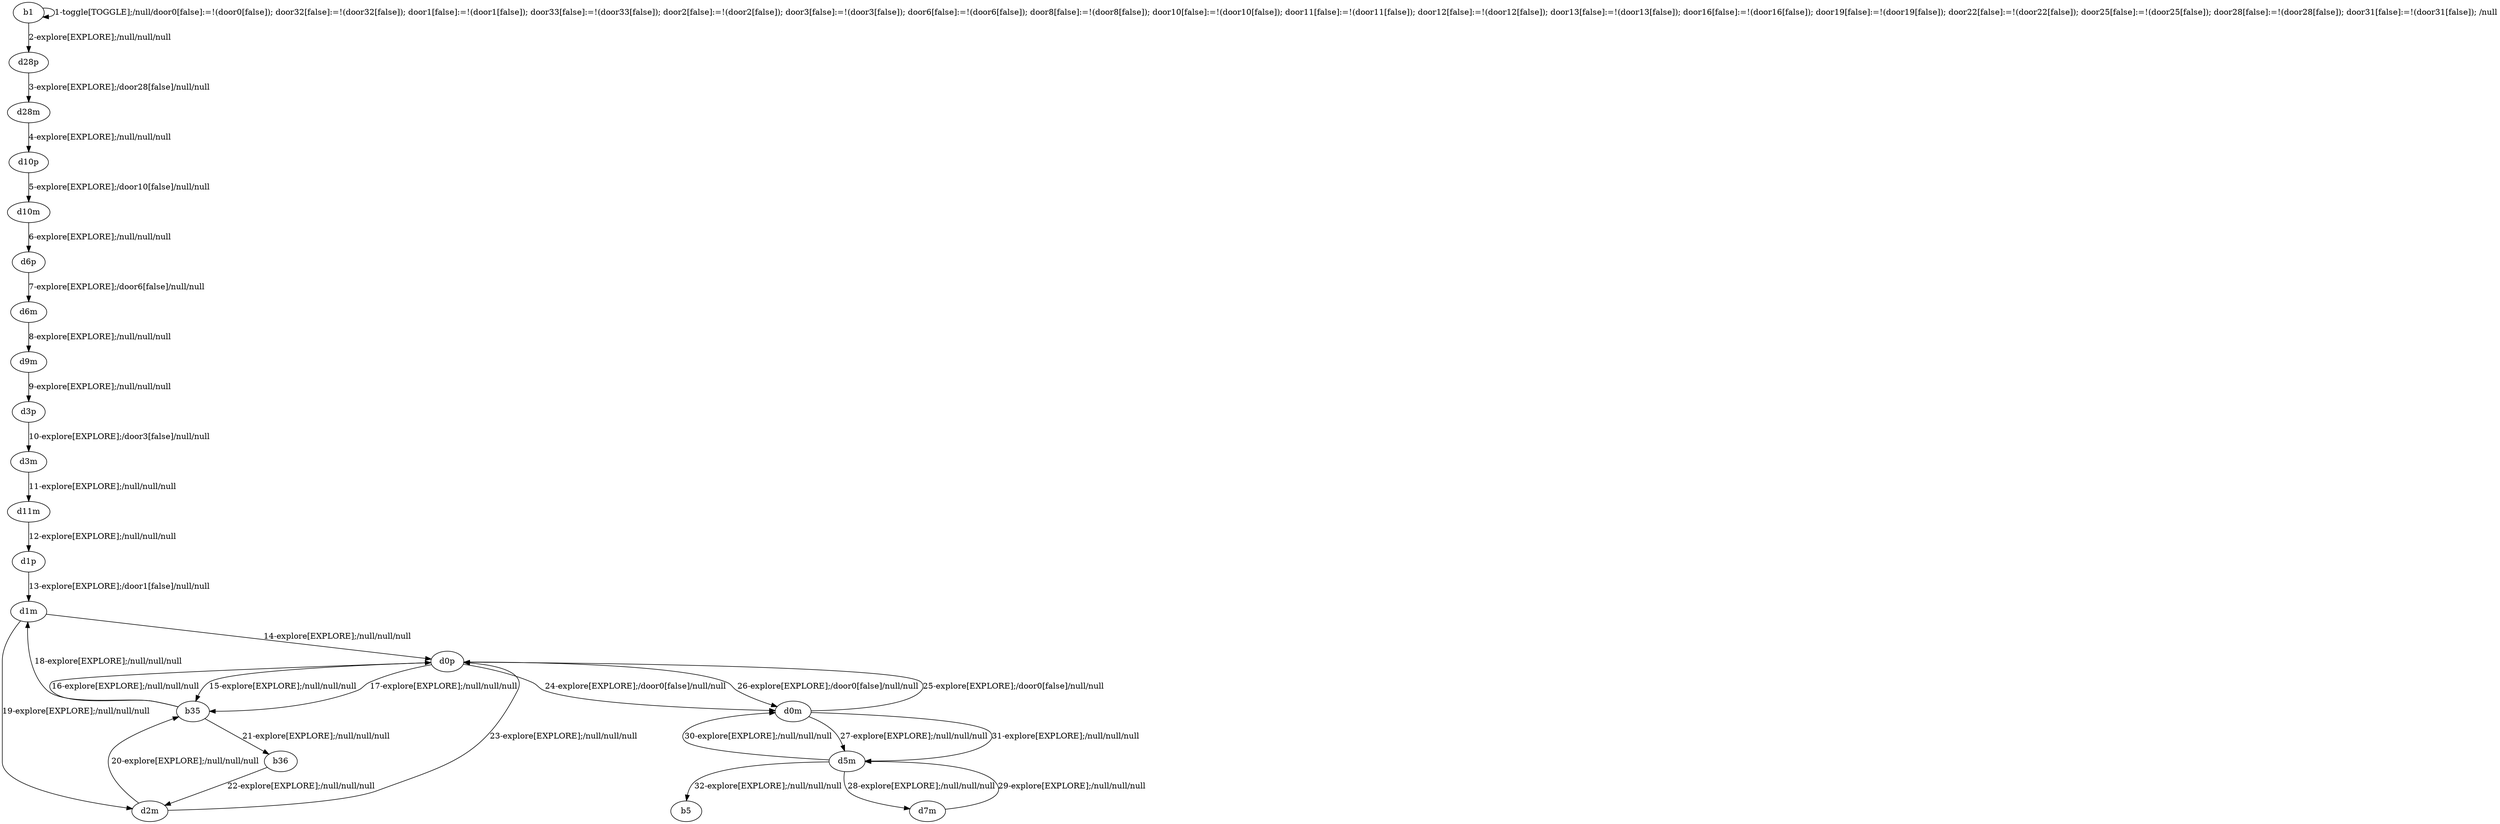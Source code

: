 # Total number of goals covered by this test: 1
# d5m --> b5

digraph g {
"b1" -> "b1" [label = "1-toggle[TOGGLE];/null/door0[false]:=!(door0[false]); door32[false]:=!(door32[false]); door1[false]:=!(door1[false]); door33[false]:=!(door33[false]); door2[false]:=!(door2[false]); door3[false]:=!(door3[false]); door6[false]:=!(door6[false]); door8[false]:=!(door8[false]); door10[false]:=!(door10[false]); door11[false]:=!(door11[false]); door12[false]:=!(door12[false]); door13[false]:=!(door13[false]); door16[false]:=!(door16[false]); door19[false]:=!(door19[false]); door22[false]:=!(door22[false]); door25[false]:=!(door25[false]); door28[false]:=!(door28[false]); door31[false]:=!(door31[false]); /null"];
"b1" -> "d28p" [label = "2-explore[EXPLORE];/null/null/null"];
"d28p" -> "d28m" [label = "3-explore[EXPLORE];/door28[false]/null/null"];
"d28m" -> "d10p" [label = "4-explore[EXPLORE];/null/null/null"];
"d10p" -> "d10m" [label = "5-explore[EXPLORE];/door10[false]/null/null"];
"d10m" -> "d6p" [label = "6-explore[EXPLORE];/null/null/null"];
"d6p" -> "d6m" [label = "7-explore[EXPLORE];/door6[false]/null/null"];
"d6m" -> "d9m" [label = "8-explore[EXPLORE];/null/null/null"];
"d9m" -> "d3p" [label = "9-explore[EXPLORE];/null/null/null"];
"d3p" -> "d3m" [label = "10-explore[EXPLORE];/door3[false]/null/null"];
"d3m" -> "d11m" [label = "11-explore[EXPLORE];/null/null/null"];
"d11m" -> "d1p" [label = "12-explore[EXPLORE];/null/null/null"];
"d1p" -> "d1m" [label = "13-explore[EXPLORE];/door1[false]/null/null"];
"d1m" -> "d0p" [label = "14-explore[EXPLORE];/null/null/null"];
"d0p" -> "b35" [label = "15-explore[EXPLORE];/null/null/null"];
"b35" -> "d0p" [label = "16-explore[EXPLORE];/null/null/null"];
"d0p" -> "b35" [label = "17-explore[EXPLORE];/null/null/null"];
"b35" -> "d1m" [label = "18-explore[EXPLORE];/null/null/null"];
"d1m" -> "d2m" [label = "19-explore[EXPLORE];/null/null/null"];
"d2m" -> "b35" [label = "20-explore[EXPLORE];/null/null/null"];
"b35" -> "b36" [label = "21-explore[EXPLORE];/null/null/null"];
"b36" -> "d2m" [label = "22-explore[EXPLORE];/null/null/null"];
"d2m" -> "d0p" [label = "23-explore[EXPLORE];/null/null/null"];
"d0p" -> "d0m" [label = "24-explore[EXPLORE];/door0[false]/null/null"];
"d0m" -> "d0p" [label = "25-explore[EXPLORE];/door0[false]/null/null"];
"d0p" -> "d0m" [label = "26-explore[EXPLORE];/door0[false]/null/null"];
"d0m" -> "d5m" [label = "27-explore[EXPLORE];/null/null/null"];
"d5m" -> "d7m" [label = "28-explore[EXPLORE];/null/null/null"];
"d7m" -> "d5m" [label = "29-explore[EXPLORE];/null/null/null"];
"d5m" -> "d0m" [label = "30-explore[EXPLORE];/null/null/null"];
"d0m" -> "d5m" [label = "31-explore[EXPLORE];/null/null/null"];
"d5m" -> "b5" [label = "32-explore[EXPLORE];/null/null/null"];
}